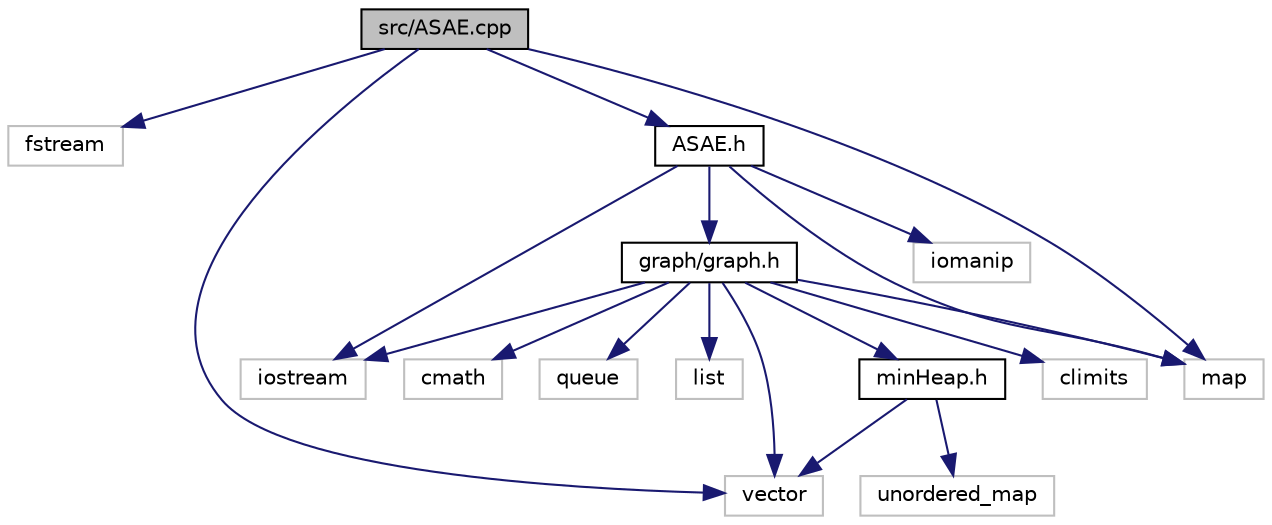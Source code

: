 digraph "src/ASAE.cpp"
{
 // LATEX_PDF_SIZE
  bgcolor="transparent";
  edge [fontname="Helvetica",fontsize="10",labelfontname="Helvetica",labelfontsize="10"];
  node [fontname="Helvetica",fontsize="10",shape=record];
  Node1 [label="src/ASAE.cpp",height=0.2,width=0.4,color="black", fillcolor="grey75", style="filled", fontcolor="black",tooltip=" "];
  Node1 -> Node2 [color="midnightblue",fontsize="10",style="solid"];
  Node2 [label="fstream",height=0.2,width=0.4,color="grey75",tooltip=" "];
  Node1 -> Node3 [color="midnightblue",fontsize="10",style="solid"];
  Node3 [label="map",height=0.2,width=0.4,color="grey75",tooltip=" "];
  Node1 -> Node4 [color="midnightblue",fontsize="10",style="solid"];
  Node4 [label="vector",height=0.2,width=0.4,color="grey75",tooltip=" "];
  Node1 -> Node5 [color="midnightblue",fontsize="10",style="solid"];
  Node5 [label="ASAE.h",height=0.2,width=0.4,color="black",URL="$ASAE_8h.html",tooltip=" "];
  Node5 -> Node6 [color="midnightblue",fontsize="10",style="solid"];
  Node6 [label="graph/graph.h",height=0.2,width=0.4,color="black",URL="$graph_8h.html",tooltip=" "];
  Node6 -> Node7 [color="midnightblue",fontsize="10",style="solid"];
  Node7 [label="minHeap.h",height=0.2,width=0.4,color="black",URL="$minHeap_8h.html",tooltip=" "];
  Node7 -> Node4 [color="midnightblue",fontsize="10",style="solid"];
  Node7 -> Node8 [color="midnightblue",fontsize="10",style="solid"];
  Node8 [label="unordered_map",height=0.2,width=0.4,color="grey75",tooltip=" "];
  Node6 -> Node4 [color="midnightblue",fontsize="10",style="solid"];
  Node6 -> Node9 [color="midnightblue",fontsize="10",style="solid"];
  Node9 [label="list",height=0.2,width=0.4,color="grey75",tooltip=" "];
  Node6 -> Node10 [color="midnightblue",fontsize="10",style="solid"];
  Node10 [label="iostream",height=0.2,width=0.4,color="grey75",tooltip=" "];
  Node6 -> Node3 [color="midnightblue",fontsize="10",style="solid"];
  Node6 -> Node11 [color="midnightblue",fontsize="10",style="solid"];
  Node11 [label="climits",height=0.2,width=0.4,color="grey75",tooltip=" "];
  Node6 -> Node12 [color="midnightblue",fontsize="10",style="solid"];
  Node12 [label="cmath",height=0.2,width=0.4,color="grey75",tooltip=" "];
  Node6 -> Node13 [color="midnightblue",fontsize="10",style="solid"];
  Node13 [label="queue",height=0.2,width=0.4,color="grey75",tooltip=" "];
  Node5 -> Node3 [color="midnightblue",fontsize="10",style="solid"];
  Node5 -> Node14 [color="midnightblue",fontsize="10",style="solid"];
  Node14 [label="iomanip",height=0.2,width=0.4,color="grey75",tooltip=" "];
  Node5 -> Node10 [color="midnightblue",fontsize="10",style="solid"];
}

